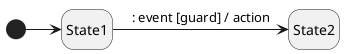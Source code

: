 @startuml
hide empty description
[*] -r-> State1
State1 -r-> State2 : : event [guard] / action
@enduml